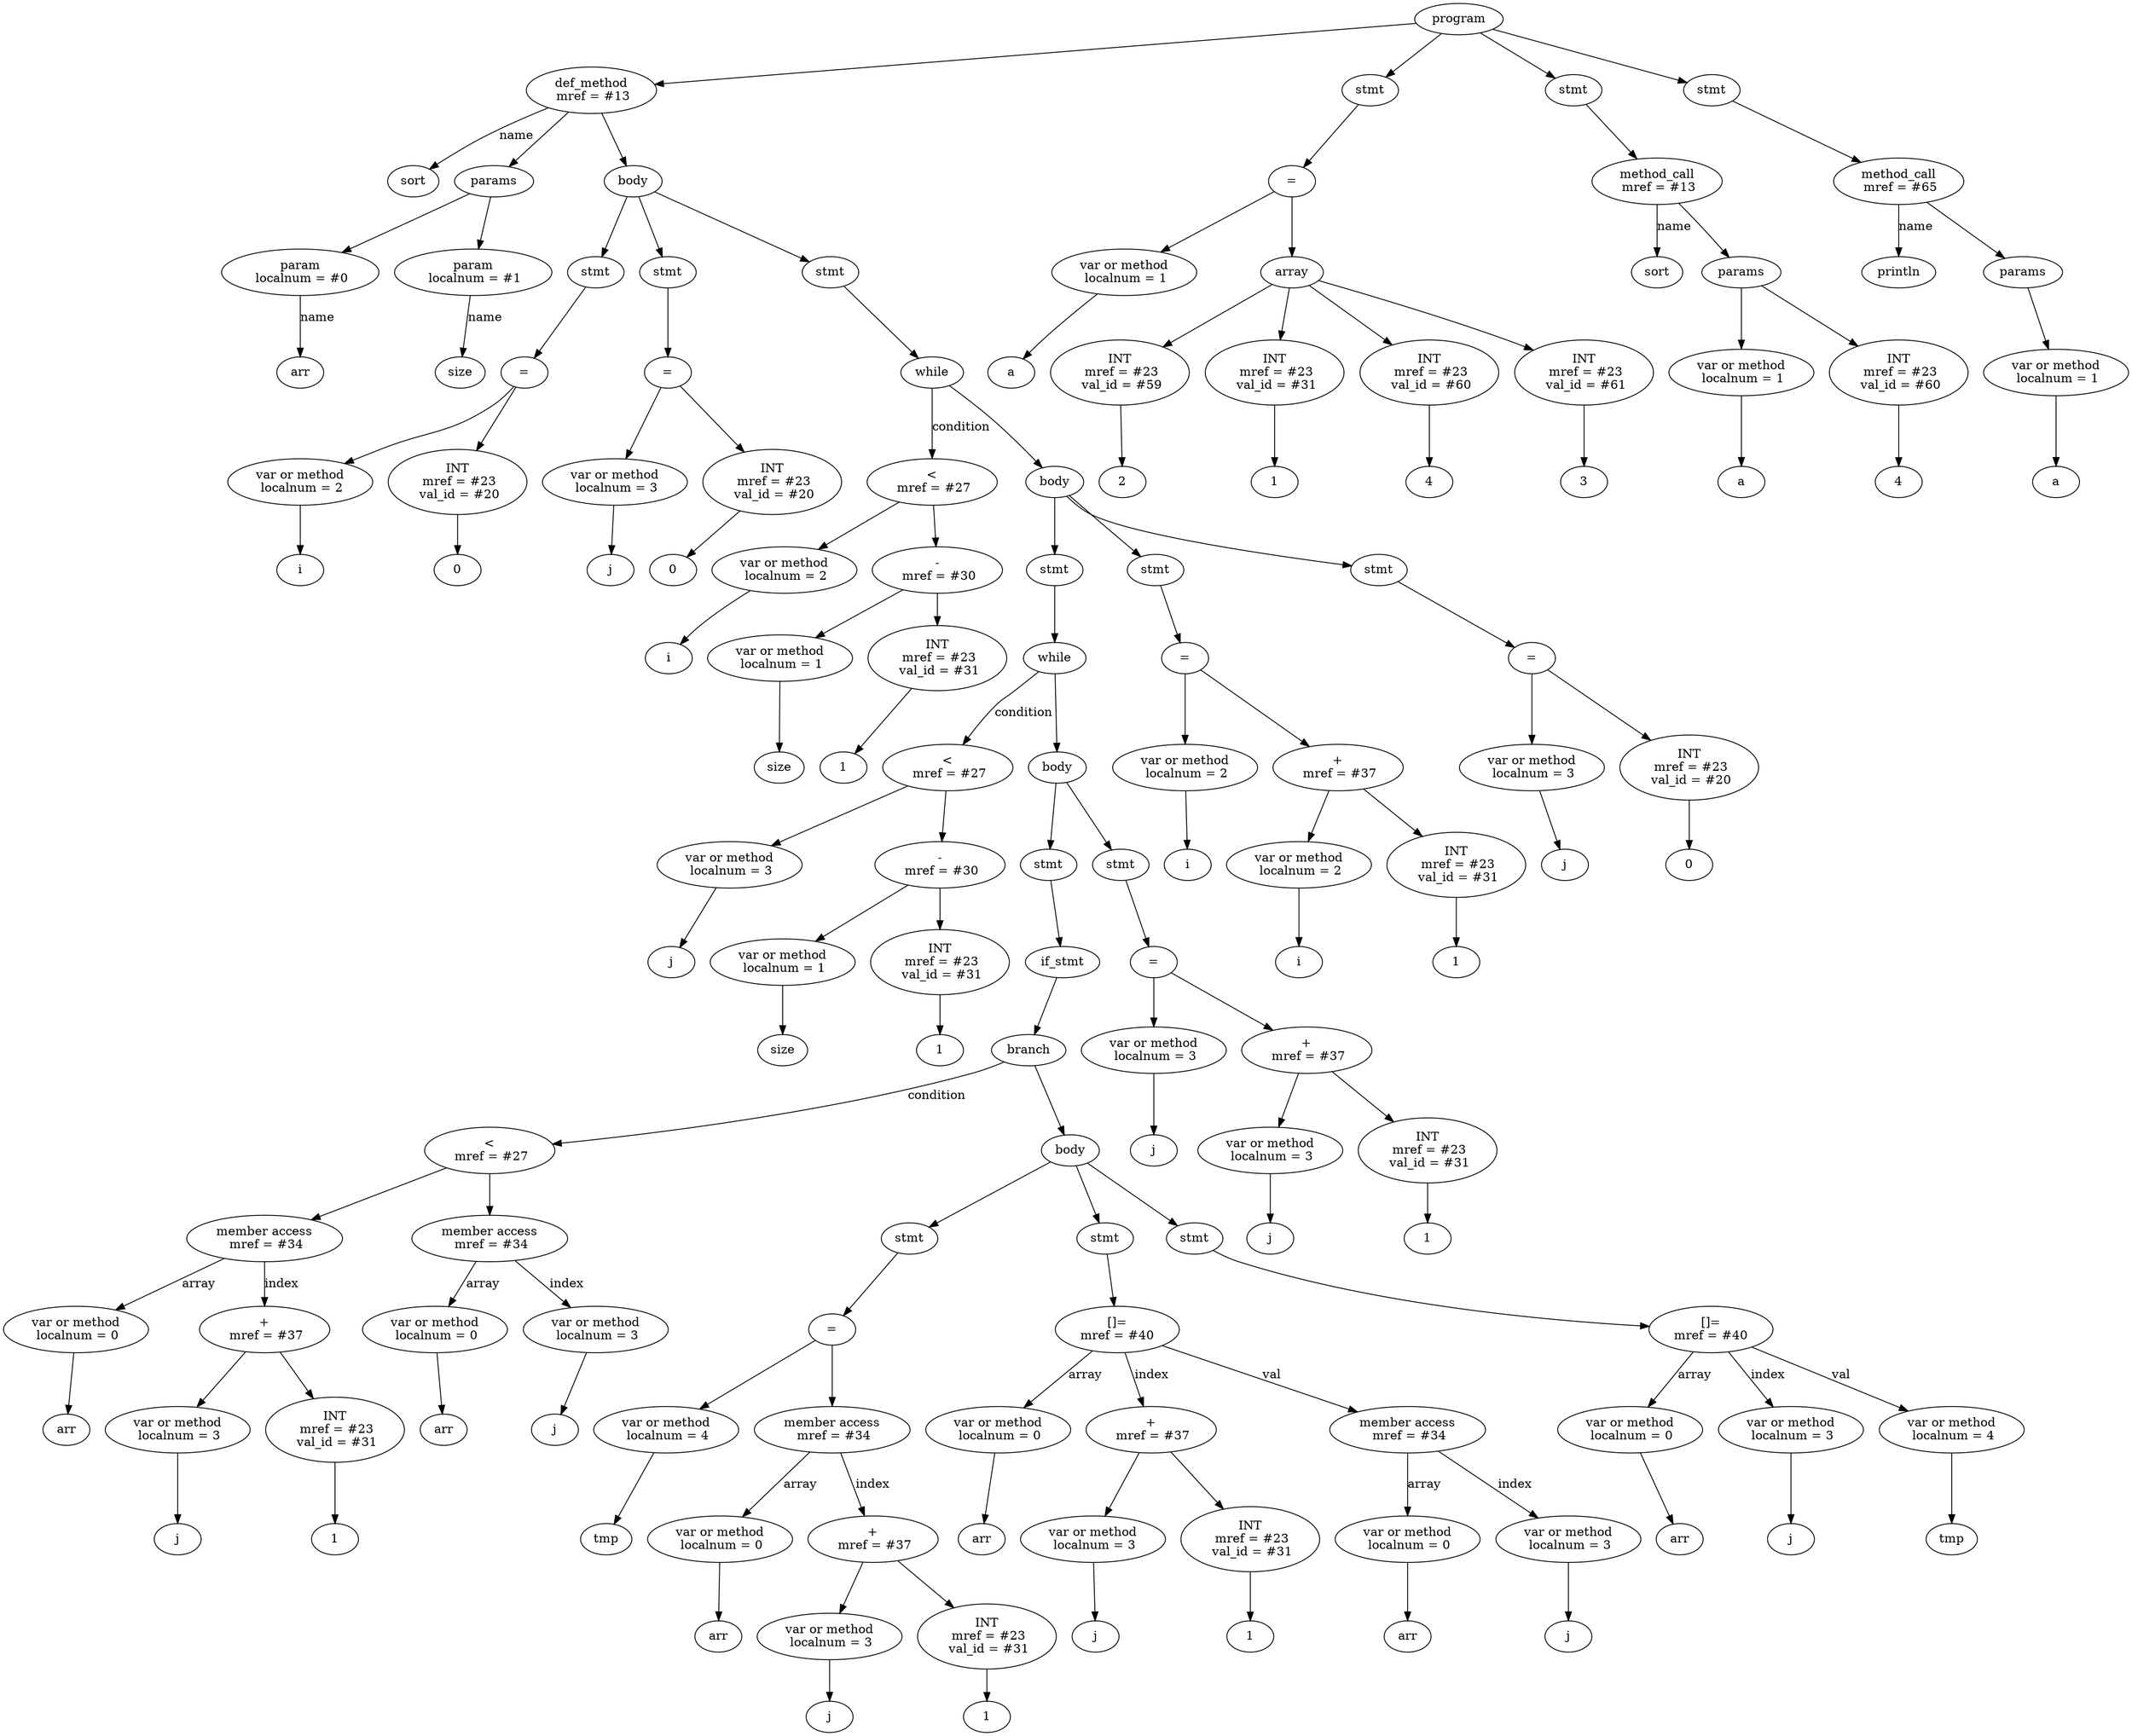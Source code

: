 digraph G {
Id00E874A0 [label="program"]
Id00E885F8 [label="def_method\n mref = #13"]
IdName00E885F8 [label="sort"]
Id00E885F8->IdName00E885F8 [label = "name"]
Id00E802A0 [label="params"]
Id00E7EA38 [label="param\n localnum = #0"]
Id00E802A0->Id00E7EA38
IdNameVal00E7EA38 [label="arr"]
Id00E7EA38->IdNameVal00E7EA38 [label="name"]
Id00E7EA78 [label="param\n localnum = #1"]
Id00E802A0->Id00E7EA78
IdNameVal00E7EA78 [label="size"]
Id00E7EA78->IdNameVal00E7EA78 [label="name"]
Id00E885F8->Id00E802A0
Id00E80700 [label="body"]
Id00E7F0B8 [label="stmt"]
Id00E7F018 [label="="]
Id00E7EF38 [label="var or method\n localnum = 2"]
IdVal00E7EF38 [label="i"]
Id00E7EF38->IdVal00E7EF38
Id00E7EFA8 [label="INT\n mref = #23\n val_id = #20"]
IdVal00E7EFA8 [label="0"]
Id00E7EFA8->IdVal00E7EFA8
Id00E7F018->Id00E7EF38
Id00E7F018->Id00E7EFA8
Id00E7F0B8->Id00E7F018
Id00E80700->Id00E7F0B8
Id00E86130 [label="stmt"]
Id00E85D28 [label="="]
Id00E7F108 [label="var or method\n localnum = 3"]
IdVal00E7F108 [label="j"]
Id00E7F108->IdVal00E7F108
Id00E85CB8 [label="INT\n mref = #23\n val_id = #20"]
IdVal00E85CB8 [label="0"]
Id00E85CB8->IdVal00E85CB8
Id00E85D28->Id00E7F108
Id00E85D28->Id00E85CB8
Id00E86130->Id00E85D28
Id00E80700->Id00E86130
Id00E863B0 [label="stmt"]
Id00E805E8 [label="while"]
Id00E86790 [label="<\n mref = #27"]
Id00E865D0 [label="var or method\n localnum = 2"]
IdVal00E865D0 [label="i"]
Id00E865D0->IdVal00E865D0
Id00E86720 [label="-\n mref = #30"]
Id00E86640 [label="var or method\n localnum = 1"]
IdVal00E86640 [label="size"]
Id00E86640->IdVal00E86640
Id00E866B0 [label="INT\n mref = #23\n val_id = #31"]
IdVal00E866B0 [label="1"]
Id00E866B0->IdVal00E866B0
Id00E86720->Id00E86640
Id00E86720->Id00E866B0
Id00E86790->Id00E865D0
Id00E86790->Id00E86720
Id00E805E8->Id00E86790 [label="condition"]
Id00E80188 [label="body"]
Id00E805E8->Id00E80188
Id00E85E10 [label="stmt"]
Id00E80118 [label="while"]
Id00E86CB8 [label="<\n mref = #27"]
Id00E86830 [label="var or method\n localnum = 3"]
IdVal00E86830 [label="j"]
Id00E86830->IdVal00E86830
Id00E87038 [label="-\n mref = #30"]
Id00E868A0 [label="var or method\n localnum = 1"]
IdVal00E868A0 [label="size"]
Id00E868A0->IdVal00E868A0
Id00E86D28 [label="INT\n mref = #23\n val_id = #31"]
IdVal00E86D28 [label="1"]
Id00E86D28->IdVal00E86D28
Id00E87038->Id00E868A0
Id00E87038->Id00E86D28
Id00E86CB8->Id00E86830
Id00E86CB8->Id00E87038
Id00E80118->Id00E86CB8 [label="condition"]
Id00E80498 [label="body"]
Id00E80118->Id00E80498
Id00E86090 [label="stmt"]
Id00E885B8 [label="if_stmt"]
Id00E803F0 [label="branch"]
Id00E869A8 [label="<\n mref = #27"]
Id00E86A18 [label = "member access\n mref = #34"]
Id00E86EE8 [label="var or method\n localnum = 0"]
IdVal00E86EE8 [label="arr"]
Id00E86EE8->IdVal00E86EE8
Id00E86E08 [label="+\n mref = #37"]
Id00E86938 [label="var or method\n localnum = 3"]
IdVal00E86938 [label="j"]
Id00E86938->IdVal00E86938
Id00E86B68 [label="INT\n mref = #23\n val_id = #31"]
IdVal00E86B68 [label="1"]
Id00E86B68->IdVal00E86B68
Id00E86E08->Id00E86938
Id00E86E08->Id00E86B68
Id00E86A18->Id00E86EE8 [label = "array"]
Id00E86A18->Id00E86E08 [label = "index"]
Id00E870A8 [label = "member access\n mref = #34"]
Id00E86FC8 [label="var or method\n localnum = 0"]
IdVal00E86FC8 [label="arr"]
Id00E86FC8->IdVal00E86FC8
Id00E86BD8 [label="var or method\n localnum = 3"]
IdVal00E86BD8 [label="j"]
Id00E86BD8->IdVal00E86BD8
Id00E870A8->Id00E86FC8 [label = "array"]
Id00E870A8->Id00E86BD8 [label = "index"]
Id00E869A8->Id00E86A18
Id00E869A8->Id00E870A8
Id00E803F0->Id00E869A8  [label="condition"]
IdBody00E803F0 [label="body"]
Id00E86040 [label="stmt"]
Id00E88060 [label="="]
Id00E86A88 [label="var or method\n localnum = 4"]
IdVal00E86A88 [label="tmp"]
Id00E86A88->IdVal00E86A88
Id00E86F58 [label = "member access\n mref = #34"]
Id00E86AF8 [label="var or method\n localnum = 0"]
IdVal00E86AF8 [label="arr"]
Id00E86AF8->IdVal00E86AF8
Id00E86E78 [label="+\n mref = #37"]
Id00E86C48 [label="var or method\n localnum = 3"]
IdVal00E86C48 [label="j"]
Id00E86C48->IdVal00E86C48
Id00E86D98 [label="INT\n mref = #23\n val_id = #31"]
IdVal00E86D98 [label="1"]
Id00E86D98->IdVal00E86D98
Id00E86E78->Id00E86C48
Id00E86E78->Id00E86D98
Id00E86F58->Id00E86AF8 [label = "array"]
Id00E86F58->Id00E86E78 [label = "index"]
Id00E88060->Id00E86A88
Id00E88060->Id00E86F58
Id00E86040->Id00E88060
IdBody00E803F0->Id00E86040
Id00E85F50 [label="stmt"]
Id00E87EA0 [label="[]=\nmref = #40"]
Id00E87730 [label="var or method\n localnum = 0"]
IdVal00E87730 [label="arr"]
Id00E87730->IdVal00E87730
Id00E87EA0->Id00E87730 [label = "array"]
Id00E87CE0 [label="+\n mref = #37"]
Id00E87F10 [label="var or method\n localnum = 3"]
IdVal00E87F10 [label="j"]
Id00E87F10->IdVal00E87F10
Id00E88300 [label="INT\n mref = #23\n val_id = #31"]
IdVal00E88300 [label="1"]
Id00E88300->IdVal00E88300
Id00E87CE0->Id00E87F10
Id00E87CE0->Id00E88300
Id00E87EA0->Id00E87CE0 [label = "index"]
Id00E87810 [label = "member access\n mref = #34"]
Id00E879D0 [label="var or method\n localnum = 0"]
IdVal00E879D0 [label="arr"]
Id00E879D0->IdVal00E879D0
Id00E87650 [label="var or method\n localnum = 3"]
IdVal00E87650 [label="j"]
Id00E87650->IdVal00E87650
Id00E87810->Id00E879D0 [label = "array"]
Id00E87810->Id00E87650 [label = "index"]
Id00E87EA0->Id00E87810 [label = "val"]
Id00E85F50->Id00E87EA0
IdBody00E803F0->Id00E85F50
Id00E86540 [label="stmt"]
Id00E878F0 [label="[]=\nmref = #40"]
Id00E877A0 [label="var or method\n localnum = 0"]
IdVal00E877A0 [label="arr"]
Id00E877A0->IdVal00E877A0
Id00E878F0->Id00E877A0 [label = "array"]
Id00E87DC0 [label="var or method\n localnum = 3"]
IdVal00E87DC0 [label="j"]
Id00E87DC0->IdVal00E87DC0
Id00E878F0->Id00E87DC0 [label = "index"]
Id00E87F80 [label="var or method\n localnum = 4"]
IdVal00E87F80 [label="tmp"]
Id00E87F80->IdVal00E87F80
Id00E878F0->Id00E87F80 [label = "val"]
Id00E86540->Id00E878F0
IdBody00E803F0->Id00E86540
Id00E803F0->IdBody00E803F0
Id00E885B8->Id00E803F0
Id00E86090->Id00E885B8
Id00E80498->Id00E86090
Id00E86270 [label="stmt"]
Id00E875E0 [label="="]
Id00E880D0 [label="var or method\n localnum = 3"]
IdVal00E880D0 [label="j"]
Id00E880D0->IdVal00E880D0
Id00E87FF0 [label="+\n mref = #37"]
Id00E87A40 [label="var or method\n localnum = 3"]
IdVal00E87A40 [label="j"]
Id00E87A40->IdVal00E87A40
Id00E88290 [label="INT\n mref = #23\n val_id = #31"]
IdVal00E88290 [label="1"]
Id00E88290->IdVal00E88290
Id00E87FF0->Id00E87A40
Id00E87FF0->Id00E88290
Id00E875E0->Id00E880D0
Id00E875E0->Id00E87FF0
Id00E86270->Id00E875E0
Id00E80498->Id00E86270
Id00E85E10->Id00E80118
Id00E80188->Id00E85E10
Id00E860E0 [label="stmt"]
Id00E87B20 [label="="]
Id00E87880 [label="var or method\n localnum = 2"]
IdVal00E87880 [label="i"]
Id00E87880->IdVal00E87880
Id00E87960 [label="+\n mref = #37"]
Id00E87E30 [label="var or method\n localnum = 2"]
IdVal00E87E30 [label="i"]
Id00E87E30->IdVal00E87E30
Id00E876C0 [label="INT\n mref = #23\n val_id = #31"]
IdVal00E876C0 [label="1"]
Id00E876C0->IdVal00E876C0
Id00E87960->Id00E87E30
Id00E87960->Id00E876C0
Id00E87B20->Id00E87880
Id00E87B20->Id00E87960
Id00E860E0->Id00E87B20
Id00E80188->Id00E860E0
Id00E85FA0 [label="stmt"]
Id00E87C00 [label="="]
Id00E87B90 [label="var or method\n localnum = 3"]
IdVal00E87B90 [label="j"]
Id00E87B90->IdVal00E87B90
Id00E88140 [label="INT\n mref = #23\n val_id = #20"]
IdVal00E88140 [label="0"]
Id00E88140->IdVal00E88140
Id00E87C00->Id00E87B90
Id00E87C00->Id00E88140
Id00E85FA0->Id00E87C00
Id00E80188->Id00E85FA0
Id00E863B0->Id00E805E8
Id00E80700->Id00E863B0
Id00E885F8->Id00E80700
Id00E874A0->Id00E885F8
Id00E86360 [label="stmt"]
Id00E883E0 [label="="]
Id00E881B0 [label="var or method\n localnum = 1"]
IdVal00E881B0 [label="a"]
Id00E881B0->IdVal00E881B0
Id00E88530 [label = "array"]
Id00E88220 [label="INT\n mref = #23\n val_id = #59"]
IdVal00E88220 [label="2"]
Id00E88220->IdVal00E88220
Id00E88530->Id00E88220
Id00E87C70 [label="INT\n mref = #23\n val_id = #31"]
IdVal00E87C70 [label="1"]
Id00E87C70->IdVal00E87C70
Id00E88530->Id00E87C70
Id00E87D50 [label="INT\n mref = #23\n val_id = #60"]
IdVal00E87D50 [label="4"]
Id00E87D50->IdVal00E87D50
Id00E88530->Id00E87D50
Id00E88450 [label="INT\n mref = #23\n val_id = #61"]
IdVal00E88450 [label="3"]
Id00E88450->IdVal00E88450
Id00E88530->Id00E88450
Id00E883E0->Id00E881B0
Id00E883E0->Id00E88530
Id00E86360->Id00E883E0
Id00E874A0->Id00E86360
Id00E86310 [label="stmt"]
Id00E88C98 [label="method_call\n mref = #13"]
IdMethodNameVal00E88C98 [label="sort"]
Id00E88C98->IdMethodNameVal00E88C98 [label="name"]
Id00E80690 [label="params"]
Id00E88C98->Id00E80690
Id00E884C0 [label="var or method\n localnum = 1"]
IdVal00E884C0 [label="a"]
Id00E884C0->IdVal00E884C0
Id00E80690->Id00E884C0
Id00E89328 [label="INT\n mref = #23\n val_id = #60"]
IdVal00E89328 [label="4"]
Id00E89328->IdVal00E89328
Id00E80690->Id00E89328
Id00E86310->Id00E88C98
Id00E874A0->Id00E86310
Id00E861D0 [label="stmt"]
Id00E89018 [label="method_call\n mref = #65"]
IdMethodNameVal00E89018 [label="println"]
Id00E89018->IdMethodNameVal00E89018 [label="name"]
Id00E80508 [label="params"]
Id00E89018->Id00E80508
Id00E89248 [label="var or method\n localnum = 1"]
IdVal00E89248 [label="a"]
Id00E89248->IdVal00E89248
Id00E80508->Id00E89248
Id00E861D0->Id00E89018
Id00E874A0->Id00E861D0
}